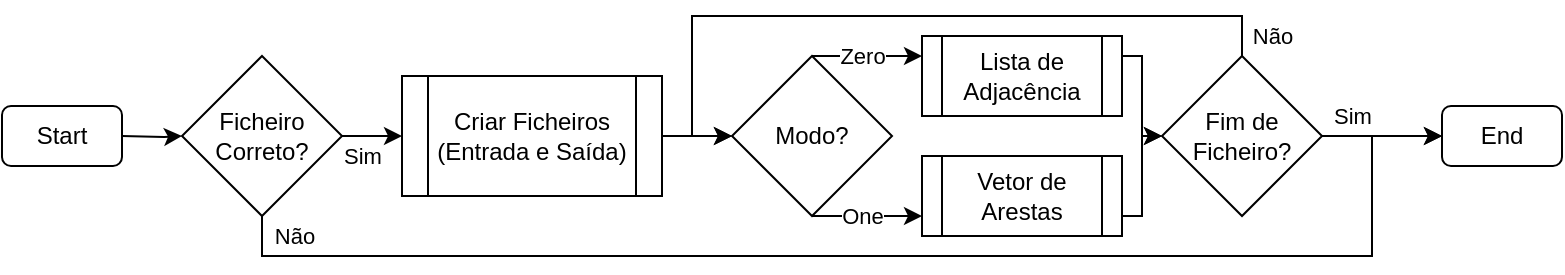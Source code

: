 <mxfile version="13.9.9" type="device"><diagram id="aRqXAyH5MBebVTUM7SqL" name="Page-1"><mxGraphModel dx="1110" dy="655" grid="1" gridSize="10" guides="1" tooltips="1" connect="1" arrows="1" fold="1" page="1" pageScale="1" pageWidth="850" pageHeight="1100" math="0" shadow="0"><root><mxCell id="0"/><mxCell id="1" parent="0"/><mxCell id="p3tEbdC8xuQWnoARz342-3" value="" style="edgeStyle=orthogonalEdgeStyle;rounded=0;orthogonalLoop=1;jettySize=auto;html=1;" edge="1" parent="1" target="p3tEbdC8xuQWnoARz342-2"><mxGeometry relative="1" as="geometry"><mxPoint x="95" y="80.0" as="sourcePoint"/></mxGeometry></mxCell><mxCell id="p3tEbdC8xuQWnoARz342-5" value="Sim" style="edgeStyle=orthogonalEdgeStyle;rounded=0;orthogonalLoop=1;jettySize=auto;html=1;" edge="1" parent="1" source="p3tEbdC8xuQWnoARz342-2" target="p3tEbdC8xuQWnoARz342-4"><mxGeometry x="-0.6" y="-10" relative="1" as="geometry"><mxPoint as="offset"/></mxGeometry></mxCell><mxCell id="p3tEbdC8xuQWnoARz342-26" style="edgeStyle=orthogonalEdgeStyle;rounded=0;orthogonalLoop=1;jettySize=auto;html=1;entryX=0;entryY=0.5;entryDx=0;entryDy=0;" edge="1" parent="1" source="p3tEbdC8xuQWnoARz342-2" target="p3tEbdC8xuQWnoARz342-22"><mxGeometry relative="1" as="geometry"><Array as="points"><mxPoint x="165" y="140"/><mxPoint x="720" y="140"/><mxPoint x="720" y="80"/></Array></mxGeometry></mxCell><mxCell id="p3tEbdC8xuQWnoARz342-27" value="Não" style="edgeLabel;html=1;align=center;verticalAlign=middle;resizable=0;points=[];" vertex="1" connectable="0" parent="p3tEbdC8xuQWnoARz342-26"><mxGeometry x="0.025" y="1" relative="1" as="geometry"><mxPoint x="-308" y="-9" as="offset"/></mxGeometry></mxCell><mxCell id="p3tEbdC8xuQWnoARz342-2" value="Ficheiro Correto?" style="rhombus;whiteSpace=wrap;html=1;" vertex="1" parent="1"><mxGeometry x="125" y="40" width="80" height="80" as="geometry"/></mxCell><mxCell id="p3tEbdC8xuQWnoARz342-7" style="edgeStyle=orthogonalEdgeStyle;rounded=0;orthogonalLoop=1;jettySize=auto;html=1;" edge="1" parent="1" source="p3tEbdC8xuQWnoARz342-4" target="p3tEbdC8xuQWnoARz342-6"><mxGeometry relative="1" as="geometry"/></mxCell><mxCell id="p3tEbdC8xuQWnoARz342-4" value="Criar Ficheiros&lt;br&gt;(Entrada e Saída)" style="shape=process;whiteSpace=wrap;html=1;backgroundOutline=1;" vertex="1" parent="1"><mxGeometry x="235" y="50" width="130" height="60" as="geometry"/></mxCell><mxCell id="p3tEbdC8xuQWnoARz342-11" style="edgeStyle=orthogonalEdgeStyle;rounded=0;orthogonalLoop=1;jettySize=auto;html=1;entryX=0;entryY=0.75;entryDx=0;entryDy=0;" edge="1" parent="1" source="p3tEbdC8xuQWnoARz342-6" target="p3tEbdC8xuQWnoARz342-10"><mxGeometry relative="1" as="geometry"><Array as="points"><mxPoint x="440" y="120"/></Array></mxGeometry></mxCell><mxCell id="p3tEbdC8xuQWnoARz342-25" value="One" style="edgeLabel;html=1;align=center;verticalAlign=middle;resizable=0;points=[];" vertex="1" connectable="0" parent="p3tEbdC8xuQWnoARz342-11"><mxGeometry x="0.2" relative="1" as="geometry"><mxPoint x="-8.14" as="offset"/></mxGeometry></mxCell><mxCell id="p3tEbdC8xuQWnoARz342-12" value="Zero" style="edgeStyle=orthogonalEdgeStyle;rounded=0;orthogonalLoop=1;jettySize=auto;html=1;entryX=0;entryY=0.25;entryDx=0;entryDy=0;" edge="1" parent="1" source="p3tEbdC8xuQWnoARz342-6" target="p3tEbdC8xuQWnoARz342-8"><mxGeometry x="-0.091" relative="1" as="geometry"><Array as="points"><mxPoint x="440" y="40"/></Array><mxPoint as="offset"/></mxGeometry></mxCell><mxCell id="p3tEbdC8xuQWnoARz342-6" value="Modo?" style="rhombus;whiteSpace=wrap;html=1;" vertex="1" parent="1"><mxGeometry x="400" y="40" width="80" height="80" as="geometry"/></mxCell><mxCell id="p3tEbdC8xuQWnoARz342-18" style="edgeStyle=orthogonalEdgeStyle;rounded=0;orthogonalLoop=1;jettySize=auto;html=1;entryX=0;entryY=0.5;entryDx=0;entryDy=0;exitX=1;exitY=0.25;exitDx=0;exitDy=0;" edge="1" parent="1" source="p3tEbdC8xuQWnoARz342-8" target="p3tEbdC8xuQWnoARz342-17"><mxGeometry relative="1" as="geometry"><Array as="points"><mxPoint x="605" y="40"/><mxPoint x="605" y="80"/></Array></mxGeometry></mxCell><mxCell id="p3tEbdC8xuQWnoARz342-8" value="Lista de Adjacência" style="shape=process;whiteSpace=wrap;html=1;backgroundOutline=1;" vertex="1" parent="1"><mxGeometry x="495" y="30" width="100" height="40" as="geometry"/></mxCell><mxCell id="p3tEbdC8xuQWnoARz342-19" style="edgeStyle=orthogonalEdgeStyle;rounded=0;orthogonalLoop=1;jettySize=auto;html=1;entryX=0;entryY=0.5;entryDx=0;entryDy=0;exitX=1;exitY=0.75;exitDx=0;exitDy=0;" edge="1" parent="1" source="p3tEbdC8xuQWnoARz342-10" target="p3tEbdC8xuQWnoARz342-17"><mxGeometry relative="1" as="geometry"><Array as="points"><mxPoint x="605" y="120"/><mxPoint x="605" y="80"/></Array></mxGeometry></mxCell><mxCell id="p3tEbdC8xuQWnoARz342-10" value="Vetor de Arestas" style="shape=process;whiteSpace=wrap;html=1;backgroundOutline=1;" vertex="1" parent="1"><mxGeometry x="495" y="90" width="100" height="40" as="geometry"/></mxCell><mxCell id="p3tEbdC8xuQWnoARz342-20" value="Não" style="edgeStyle=orthogonalEdgeStyle;rounded=0;orthogonalLoop=1;jettySize=auto;html=1;entryX=0;entryY=0.5;entryDx=0;entryDy=0;exitX=0.5;exitY=0;exitDx=0;exitDy=0;" edge="1" parent="1" source="p3tEbdC8xuQWnoARz342-17" target="p3tEbdC8xuQWnoARz342-6"><mxGeometry x="-0.947" y="-15" relative="1" as="geometry"><Array as="points"><mxPoint x="655" y="20"/><mxPoint x="380" y="20"/><mxPoint x="380" y="80"/></Array><mxPoint as="offset"/></mxGeometry></mxCell><mxCell id="p3tEbdC8xuQWnoARz342-23" style="edgeStyle=orthogonalEdgeStyle;rounded=0;orthogonalLoop=1;jettySize=auto;html=1;exitX=1;exitY=0.5;exitDx=0;exitDy=0;" edge="1" parent="1" source="p3tEbdC8xuQWnoARz342-17" target="p3tEbdC8xuQWnoARz342-22"><mxGeometry relative="1" as="geometry"/></mxCell><mxCell id="p3tEbdC8xuQWnoARz342-24" value="Sim" style="edgeLabel;html=1;align=center;verticalAlign=middle;resizable=0;points=[];" vertex="1" connectable="0" parent="p3tEbdC8xuQWnoARz342-23"><mxGeometry x="-0.165" y="-2" relative="1" as="geometry"><mxPoint x="-10" y="-12" as="offset"/></mxGeometry></mxCell><mxCell id="p3tEbdC8xuQWnoARz342-17" value="Fim de Ficheiro?" style="rhombus;whiteSpace=wrap;html=1;" vertex="1" parent="1"><mxGeometry x="615" y="40" width="80" height="80" as="geometry"/></mxCell><mxCell id="p3tEbdC8xuQWnoARz342-21" value="Start" style="rounded=1;whiteSpace=wrap;html=1;" vertex="1" parent="1"><mxGeometry x="35" y="65" width="60" height="30" as="geometry"/></mxCell><mxCell id="p3tEbdC8xuQWnoARz342-22" value="End" style="rounded=1;whiteSpace=wrap;html=1;" vertex="1" parent="1"><mxGeometry x="755" y="65" width="60" height="30" as="geometry"/></mxCell></root></mxGraphModel></diagram></mxfile>